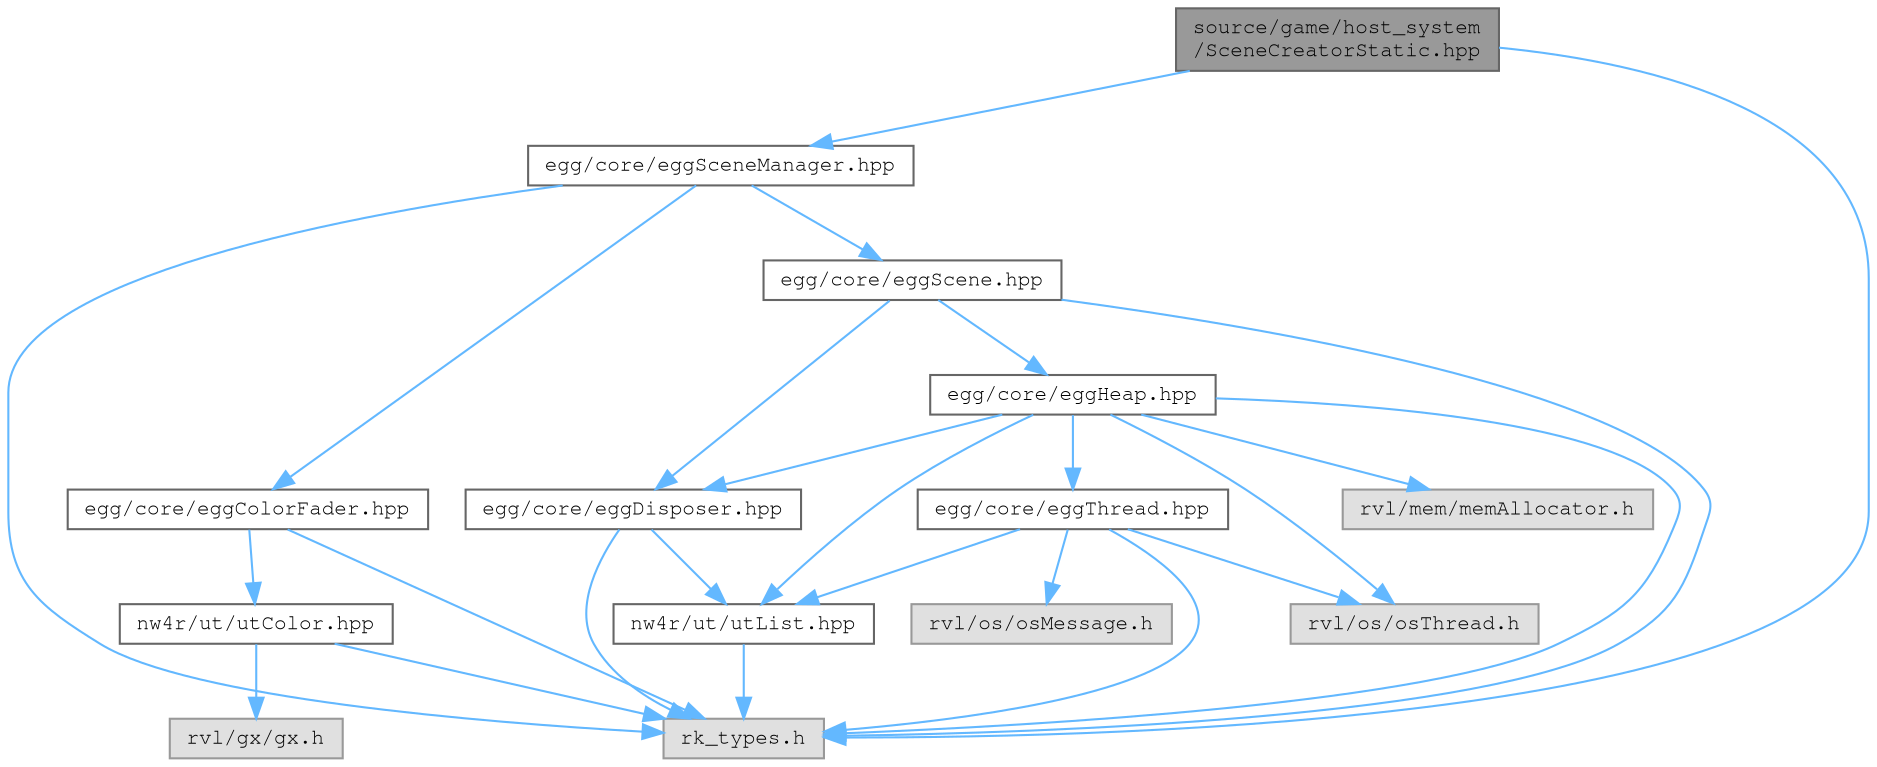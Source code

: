digraph "source/game/host_system/SceneCreatorStatic.hpp"
{
 // LATEX_PDF_SIZE
  bgcolor="transparent";
  edge [fontname=FreeMono,fontsize=10,labelfontname=FreeMono,labelfontsize=10];
  node [fontname=FreeMono,fontsize=10,shape=box,height=0.2,width=0.4];
  Node1 [label="source/game/host_system\l/SceneCreatorStatic.hpp",height=0.2,width=0.4,color="gray40", fillcolor="grey60", style="filled", fontcolor="black",tooltip="Static scene creator starts the boostrap scene."];
  Node1 -> Node2 [color="steelblue1",style="solid"];
  Node2 [label="egg/core/eggSceneManager.hpp",height=0.2,width=0.4,color="grey40", fillcolor="white", style="filled",URL="$egg_scene_manager_8hpp_source.html",tooltip=" "];
  Node2 -> Node3 [color="steelblue1",style="solid"];
  Node3 [label="egg/core/eggColorFader.hpp",height=0.2,width=0.4,color="grey40", fillcolor="white", style="filled",URL="$egg_color_fader_8hpp_source.html",tooltip=" "];
  Node3 -> Node4 [color="steelblue1",style="solid"];
  Node4 [label="rk_types.h",height=0.2,width=0.4,color="grey60", fillcolor="#E0E0E0", style="filled",tooltip=" "];
  Node3 -> Node5 [color="steelblue1",style="solid"];
  Node5 [label="nw4r/ut/utColor.hpp",height=0.2,width=0.4,color="grey40", fillcolor="white", style="filled",URL="$ut_color_8hpp_source.html",tooltip=" "];
  Node5 -> Node4 [color="steelblue1",style="solid"];
  Node5 -> Node6 [color="steelblue1",style="solid"];
  Node6 [label="rvl/gx/gx.h",height=0.2,width=0.4,color="grey60", fillcolor="#E0E0E0", style="filled",tooltip=" "];
  Node2 -> Node7 [color="steelblue1",style="solid"];
  Node7 [label="egg/core/eggScene.hpp",height=0.2,width=0.4,color="grey40", fillcolor="white", style="filled",URL="$egg_scene_8hpp.html",tooltip="TODO."];
  Node7 -> Node8 [color="steelblue1",style="solid"];
  Node8 [label="egg/core/eggDisposer.hpp",height=0.2,width=0.4,color="grey40", fillcolor="white", style="filled",URL="$egg_disposer_8hpp.html",tooltip="Headers for EGG::Disposer."];
  Node8 -> Node9 [color="steelblue1",style="solid"];
  Node9 [label="nw4r/ut/utList.hpp",height=0.2,width=0.4,color="grey40", fillcolor="white", style="filled",URL="$ut_list_8hpp_source.html",tooltip=" "];
  Node9 -> Node4 [color="steelblue1",style="solid"];
  Node8 -> Node4 [color="steelblue1",style="solid"];
  Node7 -> Node10 [color="steelblue1",style="solid"];
  Node10 [label="egg/core/eggHeap.hpp",height=0.2,width=0.4,color="grey40", fillcolor="white", style="filled",URL="$egg_heap_8hpp.html",tooltip="Base Heap class."];
  Node10 -> Node8 [color="steelblue1",style="solid"];
  Node10 -> Node9 [color="steelblue1",style="solid"];
  Node10 -> Node4 [color="steelblue1",style="solid"];
  Node10 -> Node11 [color="steelblue1",style="solid"];
  Node11 [label="rvl/os/osThread.h",height=0.2,width=0.4,color="grey60", fillcolor="#E0E0E0", style="filled",tooltip=" "];
  Node10 -> Node12 [color="steelblue1",style="solid"];
  Node12 [label="rvl/mem/memAllocator.h",height=0.2,width=0.4,color="grey60", fillcolor="#E0E0E0", style="filled",tooltip=" "];
  Node10 -> Node13 [color="steelblue1",style="solid"];
  Node13 [label="egg/core/eggThread.hpp",height=0.2,width=0.4,color="grey40", fillcolor="white", style="filled",URL="$egg_thread_8hpp.html",tooltip="Thread class for extending."];
  Node13 -> Node9 [color="steelblue1",style="solid"];
  Node13 -> Node4 [color="steelblue1",style="solid"];
  Node13 -> Node14 [color="steelblue1",style="solid"];
  Node14 [label="rvl/os/osMessage.h",height=0.2,width=0.4,color="grey60", fillcolor="#E0E0E0", style="filled",tooltip=" "];
  Node13 -> Node11 [color="steelblue1",style="solid"];
  Node7 -> Node4 [color="steelblue1",style="solid"];
  Node2 -> Node4 [color="steelblue1",style="solid"];
  Node1 -> Node4 [color="steelblue1",style="solid"];
}
